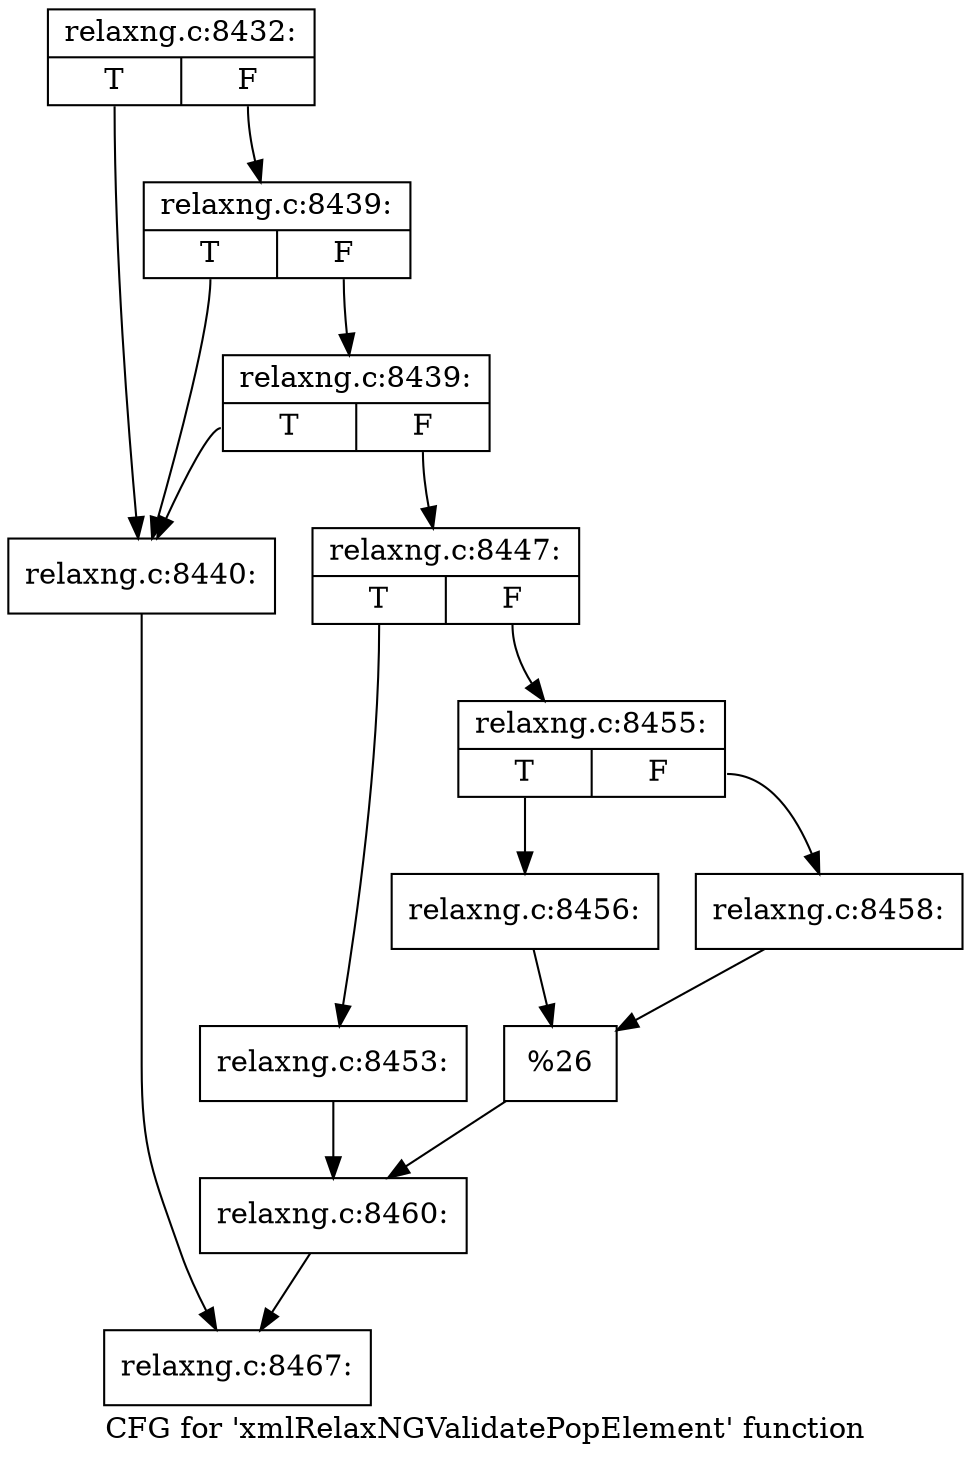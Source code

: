 digraph "CFG for 'xmlRelaxNGValidatePopElement' function" {
	label="CFG for 'xmlRelaxNGValidatePopElement' function";

	Node0x555e9c1c3430 [shape=record,label="{relaxng.c:8432:|{<s0>T|<s1>F}}"];
	Node0x555e9c1c3430:s0 -> Node0x555e9c1caa00;
	Node0x555e9c1c3430:s1 -> Node0x555e9c1caaf0;
	Node0x555e9c1caaf0 [shape=record,label="{relaxng.c:8439:|{<s0>T|<s1>F}}"];
	Node0x555e9c1caaf0:s0 -> Node0x555e9c1caa00;
	Node0x555e9c1caaf0:s1 -> Node0x555e9c1caaa0;
	Node0x555e9c1caaa0 [shape=record,label="{relaxng.c:8439:|{<s0>T|<s1>F}}"];
	Node0x555e9c1caaa0:s0 -> Node0x555e9c1caa00;
	Node0x555e9c1caaa0:s1 -> Node0x555e9c1caa50;
	Node0x555e9c1caa00 [shape=record,label="{relaxng.c:8440:}"];
	Node0x555e9c1caa00 -> Node0x555e9c1be650;
	Node0x555e9c1caa50 [shape=record,label="{relaxng.c:8447:|{<s0>T|<s1>F}}"];
	Node0x555e9c1caa50:s0 -> Node0x555e9c1cc110;
	Node0x555e9c1caa50:s1 -> Node0x555e9c1cc1b0;
	Node0x555e9c1cc110 [shape=record,label="{relaxng.c:8453:}"];
	Node0x555e9c1cc110 -> Node0x555e9c1cc160;
	Node0x555e9c1cc1b0 [shape=record,label="{relaxng.c:8455:|{<s0>T|<s1>F}}"];
	Node0x555e9c1cc1b0:s0 -> Node0x555e9c1cc980;
	Node0x555e9c1cc1b0:s1 -> Node0x555e9c1cca20;
	Node0x555e9c1cc980 [shape=record,label="{relaxng.c:8456:}"];
	Node0x555e9c1cc980 -> Node0x555e9c1cc9d0;
	Node0x555e9c1cca20 [shape=record,label="{relaxng.c:8458:}"];
	Node0x555e9c1cca20 -> Node0x555e9c1cc9d0;
	Node0x555e9c1cc9d0 [shape=record,label="{%26}"];
	Node0x555e9c1cc9d0 -> Node0x555e9c1cc160;
	Node0x555e9c1cc160 [shape=record,label="{relaxng.c:8460:}"];
	Node0x555e9c1cc160 -> Node0x555e9c1be650;
	Node0x555e9c1be650 [shape=record,label="{relaxng.c:8467:}"];
}
